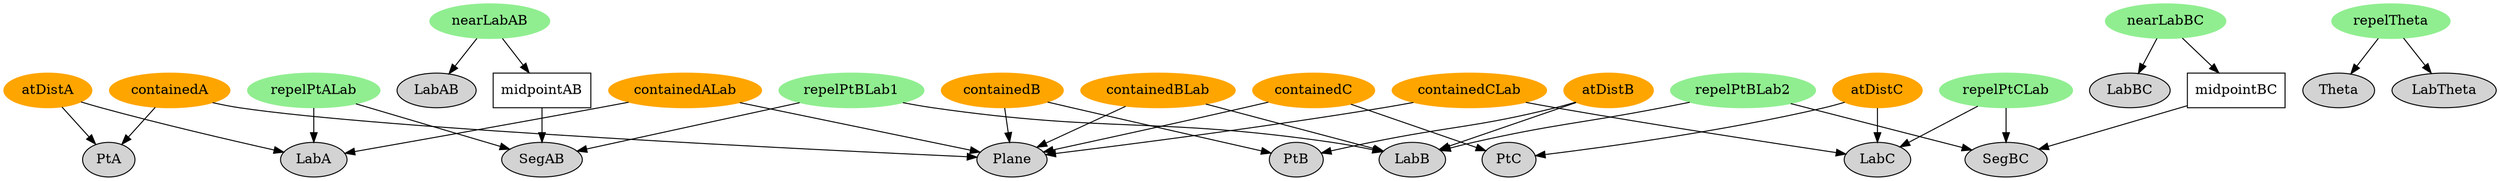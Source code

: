 digraph G {

subgraph shapes {
color=blue;
node [style=filled];
label = "shapes";

PtA
PtB
PtC
LabA
LabB
LabC
Theta
LabTheta
SegAB
SegBC
LabAB
LabBC
Plane
}

subgraph computations {
node [shape=rectangle]
midpointAB
midpointBC
}

subgraph constraints {
node [style=filled,color=orange]
edge [color=orange]
atDistA
atDistB
atDistC
containedA
containedALab
containedB
containedBLab
containedC
containedCLab
}

subgraph objectives {
node [style=filled,color=lightgreen]
repelPtALab
nearLabAB
repelPtBLab1
repelPtBLab2
nearLabBC
repelPtCLab
midpointBC
repelTheta
}

// POINTS
atDistA
atDistA -> PtA
atDistA -> LabA

atDistB
atDistB -> PtB
atDistB -> LabB

atDistC
atDistC -> PtC
atDistC -> LabC

containedA -> Plane
containedA -> PtA

containedB -> Plane
containedB -> PtB

containedC -> Plane
containedC -> PtC

containedALab -> Plane
containedALab -> LabA

containedBLab -> Plane
containedBLab -> LabB

containedCLab -> Plane
containedCLab -> LabC

// SEGMENTS
// AB
repelPtALab -> SegAB
repelPtALab -> LabA

repelPtBLab1 -> SegAB
repelPtBLab1 -> LabB

nearLabAB -> midpointAB -> SegAB
nearLabAB -> LabAB

// BC
repelPtCLab -> SegBC
repelPtCLab -> LabC

repelPtBLab2 -> SegBC
repelPtBLab2 -> LabB

nearLabBC -> midpointBC -> SegBC
nearLabBC -> LabBC

// TODO: Leaving out segment label objectives

// Angles

repelTheta -> Theta
repelTheta -> LabTheta

// TODO: Some pairwise label objectives

}